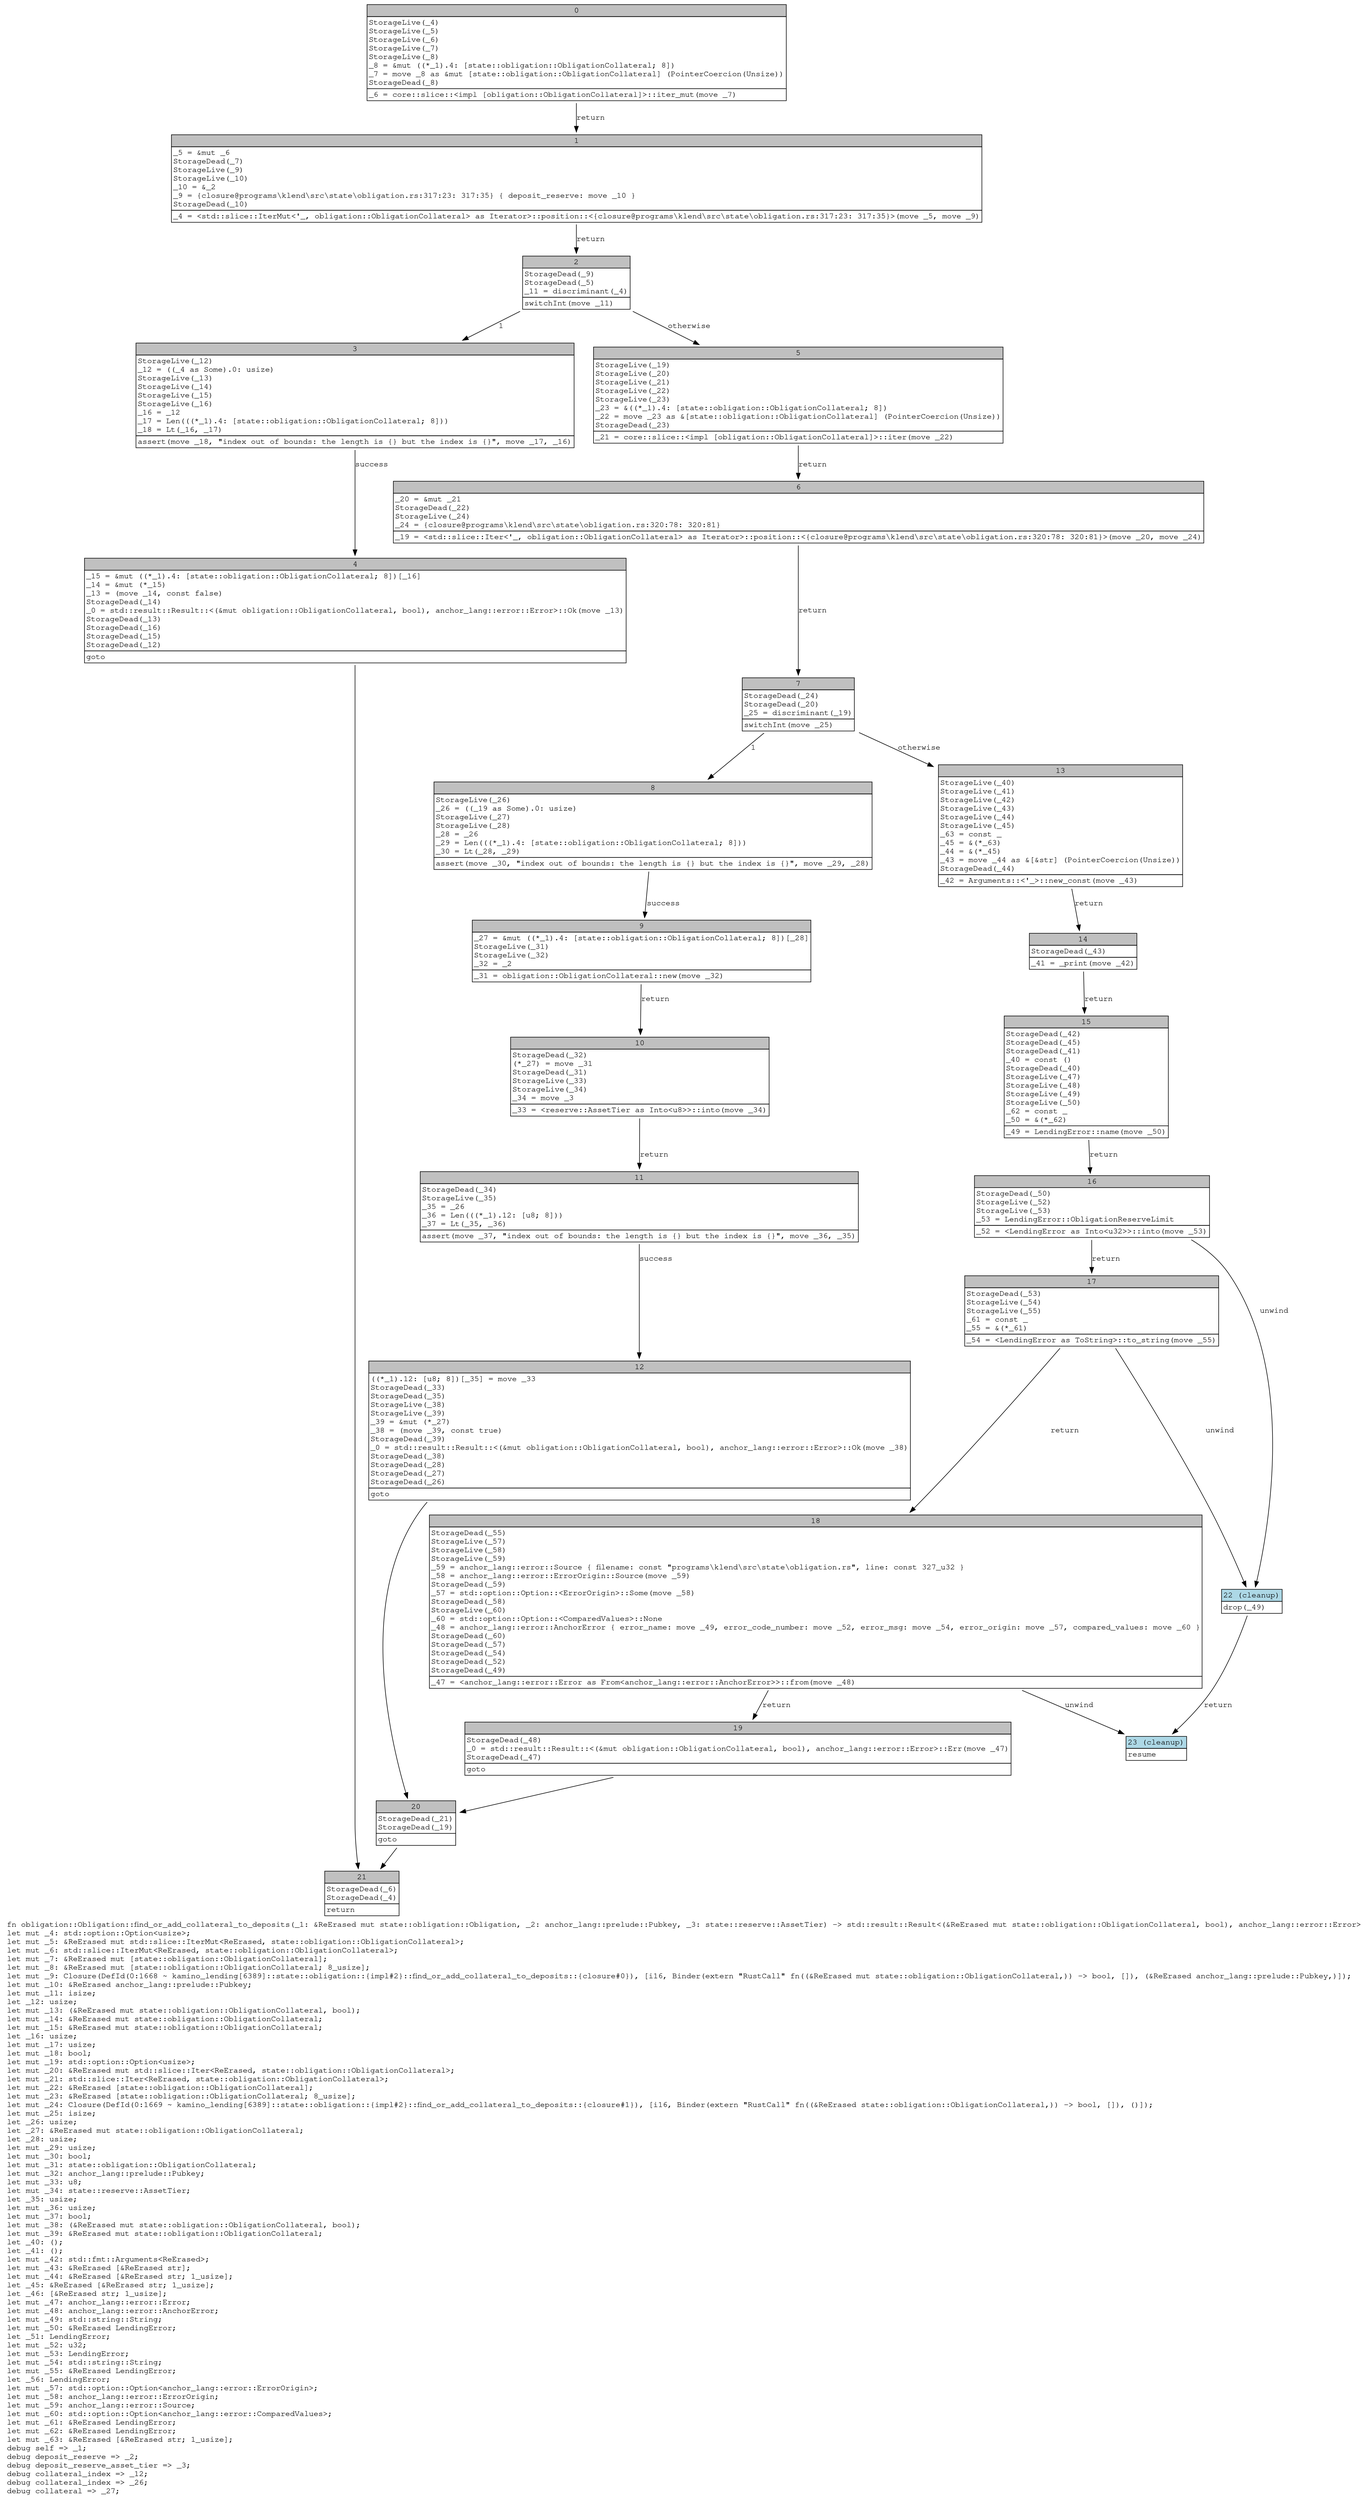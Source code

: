 digraph Mir_0_1667 {
    graph [fontname="Courier, monospace"];
    node [fontname="Courier, monospace"];
    edge [fontname="Courier, monospace"];
    label=<fn obligation::Obligation::find_or_add_collateral_to_deposits(_1: &amp;ReErased mut state::obligation::Obligation, _2: anchor_lang::prelude::Pubkey, _3: state::reserve::AssetTier) -&gt; std::result::Result&lt;(&amp;ReErased mut state::obligation::ObligationCollateral, bool), anchor_lang::error::Error&gt;<br align="left"/>let mut _4: std::option::Option&lt;usize&gt;;<br align="left"/>let mut _5: &amp;ReErased mut std::slice::IterMut&lt;ReErased, state::obligation::ObligationCollateral&gt;;<br align="left"/>let mut _6: std::slice::IterMut&lt;ReErased, state::obligation::ObligationCollateral&gt;;<br align="left"/>let mut _7: &amp;ReErased mut [state::obligation::ObligationCollateral];<br align="left"/>let mut _8: &amp;ReErased mut [state::obligation::ObligationCollateral; 8_usize];<br align="left"/>let mut _9: Closure(DefId(0:1668 ~ kamino_lending[6389]::state::obligation::{impl#2}::find_or_add_collateral_to_deposits::{closure#0}), [i16, Binder(extern &quot;RustCall&quot; fn((&amp;ReErased mut state::obligation::ObligationCollateral,)) -&gt; bool, []), (&amp;ReErased anchor_lang::prelude::Pubkey,)]);<br align="left"/>let mut _10: &amp;ReErased anchor_lang::prelude::Pubkey;<br align="left"/>let mut _11: isize;<br align="left"/>let _12: usize;<br align="left"/>let mut _13: (&amp;ReErased mut state::obligation::ObligationCollateral, bool);<br align="left"/>let mut _14: &amp;ReErased mut state::obligation::ObligationCollateral;<br align="left"/>let mut _15: &amp;ReErased mut state::obligation::ObligationCollateral;<br align="left"/>let _16: usize;<br align="left"/>let mut _17: usize;<br align="left"/>let mut _18: bool;<br align="left"/>let mut _19: std::option::Option&lt;usize&gt;;<br align="left"/>let mut _20: &amp;ReErased mut std::slice::Iter&lt;ReErased, state::obligation::ObligationCollateral&gt;;<br align="left"/>let mut _21: std::slice::Iter&lt;ReErased, state::obligation::ObligationCollateral&gt;;<br align="left"/>let mut _22: &amp;ReErased [state::obligation::ObligationCollateral];<br align="left"/>let mut _23: &amp;ReErased [state::obligation::ObligationCollateral; 8_usize];<br align="left"/>let mut _24: Closure(DefId(0:1669 ~ kamino_lending[6389]::state::obligation::{impl#2}::find_or_add_collateral_to_deposits::{closure#1}), [i16, Binder(extern &quot;RustCall&quot; fn((&amp;ReErased state::obligation::ObligationCollateral,)) -&gt; bool, []), ()]);<br align="left"/>let mut _25: isize;<br align="left"/>let _26: usize;<br align="left"/>let _27: &amp;ReErased mut state::obligation::ObligationCollateral;<br align="left"/>let _28: usize;<br align="left"/>let mut _29: usize;<br align="left"/>let mut _30: bool;<br align="left"/>let mut _31: state::obligation::ObligationCollateral;<br align="left"/>let mut _32: anchor_lang::prelude::Pubkey;<br align="left"/>let mut _33: u8;<br align="left"/>let mut _34: state::reserve::AssetTier;<br align="left"/>let _35: usize;<br align="left"/>let mut _36: usize;<br align="left"/>let mut _37: bool;<br align="left"/>let mut _38: (&amp;ReErased mut state::obligation::ObligationCollateral, bool);<br align="left"/>let mut _39: &amp;ReErased mut state::obligation::ObligationCollateral;<br align="left"/>let _40: ();<br align="left"/>let _41: ();<br align="left"/>let mut _42: std::fmt::Arguments&lt;ReErased&gt;;<br align="left"/>let mut _43: &amp;ReErased [&amp;ReErased str];<br align="left"/>let mut _44: &amp;ReErased [&amp;ReErased str; 1_usize];<br align="left"/>let _45: &amp;ReErased [&amp;ReErased str; 1_usize];<br align="left"/>let _46: [&amp;ReErased str; 1_usize];<br align="left"/>let mut _47: anchor_lang::error::Error;<br align="left"/>let mut _48: anchor_lang::error::AnchorError;<br align="left"/>let mut _49: std::string::String;<br align="left"/>let mut _50: &amp;ReErased LendingError;<br align="left"/>let _51: LendingError;<br align="left"/>let mut _52: u32;<br align="left"/>let mut _53: LendingError;<br align="left"/>let mut _54: std::string::String;<br align="left"/>let mut _55: &amp;ReErased LendingError;<br align="left"/>let _56: LendingError;<br align="left"/>let mut _57: std::option::Option&lt;anchor_lang::error::ErrorOrigin&gt;;<br align="left"/>let mut _58: anchor_lang::error::ErrorOrigin;<br align="left"/>let mut _59: anchor_lang::error::Source;<br align="left"/>let mut _60: std::option::Option&lt;anchor_lang::error::ComparedValues&gt;;<br align="left"/>let mut _61: &amp;ReErased LendingError;<br align="left"/>let mut _62: &amp;ReErased LendingError;<br align="left"/>let mut _63: &amp;ReErased [&amp;ReErased str; 1_usize];<br align="left"/>debug self =&gt; _1;<br align="left"/>debug deposit_reserve =&gt; _2;<br align="left"/>debug deposit_reserve_asset_tier =&gt; _3;<br align="left"/>debug collateral_index =&gt; _12;<br align="left"/>debug collateral_index =&gt; _26;<br align="left"/>debug collateral =&gt; _27;<br align="left"/>>;
    bb0__0_1667 [shape="none", label=<<table border="0" cellborder="1" cellspacing="0"><tr><td bgcolor="gray" align="center" colspan="1">0</td></tr><tr><td align="left" balign="left">StorageLive(_4)<br/>StorageLive(_5)<br/>StorageLive(_6)<br/>StorageLive(_7)<br/>StorageLive(_8)<br/>_8 = &amp;mut ((*_1).4: [state::obligation::ObligationCollateral; 8])<br/>_7 = move _8 as &amp;mut [state::obligation::ObligationCollateral] (PointerCoercion(Unsize))<br/>StorageDead(_8)<br/></td></tr><tr><td align="left">_6 = core::slice::&lt;impl [obligation::ObligationCollateral]&gt;::iter_mut(move _7)</td></tr></table>>];
    bb1__0_1667 [shape="none", label=<<table border="0" cellborder="1" cellspacing="0"><tr><td bgcolor="gray" align="center" colspan="1">1</td></tr><tr><td align="left" balign="left">_5 = &amp;mut _6<br/>StorageDead(_7)<br/>StorageLive(_9)<br/>StorageLive(_10)<br/>_10 = &amp;_2<br/>_9 = {closure@programs\klend\src\state\obligation.rs:317:23: 317:35} { deposit_reserve: move _10 }<br/>StorageDead(_10)<br/></td></tr><tr><td align="left">_4 = &lt;std::slice::IterMut&lt;'_, obligation::ObligationCollateral&gt; as Iterator&gt;::position::&lt;{closure@programs\klend\src\state\obligation.rs:317:23: 317:35}&gt;(move _5, move _9)</td></tr></table>>];
    bb2__0_1667 [shape="none", label=<<table border="0" cellborder="1" cellspacing="0"><tr><td bgcolor="gray" align="center" colspan="1">2</td></tr><tr><td align="left" balign="left">StorageDead(_9)<br/>StorageDead(_5)<br/>_11 = discriminant(_4)<br/></td></tr><tr><td align="left">switchInt(move _11)</td></tr></table>>];
    bb3__0_1667 [shape="none", label=<<table border="0" cellborder="1" cellspacing="0"><tr><td bgcolor="gray" align="center" colspan="1">3</td></tr><tr><td align="left" balign="left">StorageLive(_12)<br/>_12 = ((_4 as Some).0: usize)<br/>StorageLive(_13)<br/>StorageLive(_14)<br/>StorageLive(_15)<br/>StorageLive(_16)<br/>_16 = _12<br/>_17 = Len(((*_1).4: [state::obligation::ObligationCollateral; 8]))<br/>_18 = Lt(_16, _17)<br/></td></tr><tr><td align="left">assert(move _18, &quot;index out of bounds: the length is {} but the index is {}&quot;, move _17, _16)</td></tr></table>>];
    bb4__0_1667 [shape="none", label=<<table border="0" cellborder="1" cellspacing="0"><tr><td bgcolor="gray" align="center" colspan="1">4</td></tr><tr><td align="left" balign="left">_15 = &amp;mut ((*_1).4: [state::obligation::ObligationCollateral; 8])[_16]<br/>_14 = &amp;mut (*_15)<br/>_13 = (move _14, const false)<br/>StorageDead(_14)<br/>_0 = std::result::Result::&lt;(&amp;mut obligation::ObligationCollateral, bool), anchor_lang::error::Error&gt;::Ok(move _13)<br/>StorageDead(_13)<br/>StorageDead(_16)<br/>StorageDead(_15)<br/>StorageDead(_12)<br/></td></tr><tr><td align="left">goto</td></tr></table>>];
    bb5__0_1667 [shape="none", label=<<table border="0" cellborder="1" cellspacing="0"><tr><td bgcolor="gray" align="center" colspan="1">5</td></tr><tr><td align="left" balign="left">StorageLive(_19)<br/>StorageLive(_20)<br/>StorageLive(_21)<br/>StorageLive(_22)<br/>StorageLive(_23)<br/>_23 = &amp;((*_1).4: [state::obligation::ObligationCollateral; 8])<br/>_22 = move _23 as &amp;[state::obligation::ObligationCollateral] (PointerCoercion(Unsize))<br/>StorageDead(_23)<br/></td></tr><tr><td align="left">_21 = core::slice::&lt;impl [obligation::ObligationCollateral]&gt;::iter(move _22)</td></tr></table>>];
    bb6__0_1667 [shape="none", label=<<table border="0" cellborder="1" cellspacing="0"><tr><td bgcolor="gray" align="center" colspan="1">6</td></tr><tr><td align="left" balign="left">_20 = &amp;mut _21<br/>StorageDead(_22)<br/>StorageLive(_24)<br/>_24 = {closure@programs\klend\src\state\obligation.rs:320:78: 320:81}<br/></td></tr><tr><td align="left">_19 = &lt;std::slice::Iter&lt;'_, obligation::ObligationCollateral&gt; as Iterator&gt;::position::&lt;{closure@programs\klend\src\state\obligation.rs:320:78: 320:81}&gt;(move _20, move _24)</td></tr></table>>];
    bb7__0_1667 [shape="none", label=<<table border="0" cellborder="1" cellspacing="0"><tr><td bgcolor="gray" align="center" colspan="1">7</td></tr><tr><td align="left" balign="left">StorageDead(_24)<br/>StorageDead(_20)<br/>_25 = discriminant(_19)<br/></td></tr><tr><td align="left">switchInt(move _25)</td></tr></table>>];
    bb8__0_1667 [shape="none", label=<<table border="0" cellborder="1" cellspacing="0"><tr><td bgcolor="gray" align="center" colspan="1">8</td></tr><tr><td align="left" balign="left">StorageLive(_26)<br/>_26 = ((_19 as Some).0: usize)<br/>StorageLive(_27)<br/>StorageLive(_28)<br/>_28 = _26<br/>_29 = Len(((*_1).4: [state::obligation::ObligationCollateral; 8]))<br/>_30 = Lt(_28, _29)<br/></td></tr><tr><td align="left">assert(move _30, &quot;index out of bounds: the length is {} but the index is {}&quot;, move _29, _28)</td></tr></table>>];
    bb9__0_1667 [shape="none", label=<<table border="0" cellborder="1" cellspacing="0"><tr><td bgcolor="gray" align="center" colspan="1">9</td></tr><tr><td align="left" balign="left">_27 = &amp;mut ((*_1).4: [state::obligation::ObligationCollateral; 8])[_28]<br/>StorageLive(_31)<br/>StorageLive(_32)<br/>_32 = _2<br/></td></tr><tr><td align="left">_31 = obligation::ObligationCollateral::new(move _32)</td></tr></table>>];
    bb10__0_1667 [shape="none", label=<<table border="0" cellborder="1" cellspacing="0"><tr><td bgcolor="gray" align="center" colspan="1">10</td></tr><tr><td align="left" balign="left">StorageDead(_32)<br/>(*_27) = move _31<br/>StorageDead(_31)<br/>StorageLive(_33)<br/>StorageLive(_34)<br/>_34 = move _3<br/></td></tr><tr><td align="left">_33 = &lt;reserve::AssetTier as Into&lt;u8&gt;&gt;::into(move _34)</td></tr></table>>];
    bb11__0_1667 [shape="none", label=<<table border="0" cellborder="1" cellspacing="0"><tr><td bgcolor="gray" align="center" colspan="1">11</td></tr><tr><td align="left" balign="left">StorageDead(_34)<br/>StorageLive(_35)<br/>_35 = _26<br/>_36 = Len(((*_1).12: [u8; 8]))<br/>_37 = Lt(_35, _36)<br/></td></tr><tr><td align="left">assert(move _37, &quot;index out of bounds: the length is {} but the index is {}&quot;, move _36, _35)</td></tr></table>>];
    bb12__0_1667 [shape="none", label=<<table border="0" cellborder="1" cellspacing="0"><tr><td bgcolor="gray" align="center" colspan="1">12</td></tr><tr><td align="left" balign="left">((*_1).12: [u8; 8])[_35] = move _33<br/>StorageDead(_33)<br/>StorageDead(_35)<br/>StorageLive(_38)<br/>StorageLive(_39)<br/>_39 = &amp;mut (*_27)<br/>_38 = (move _39, const true)<br/>StorageDead(_39)<br/>_0 = std::result::Result::&lt;(&amp;mut obligation::ObligationCollateral, bool), anchor_lang::error::Error&gt;::Ok(move _38)<br/>StorageDead(_38)<br/>StorageDead(_28)<br/>StorageDead(_27)<br/>StorageDead(_26)<br/></td></tr><tr><td align="left">goto</td></tr></table>>];
    bb13__0_1667 [shape="none", label=<<table border="0" cellborder="1" cellspacing="0"><tr><td bgcolor="gray" align="center" colspan="1">13</td></tr><tr><td align="left" balign="left">StorageLive(_40)<br/>StorageLive(_41)<br/>StorageLive(_42)<br/>StorageLive(_43)<br/>StorageLive(_44)<br/>StorageLive(_45)<br/>_63 = const _<br/>_45 = &amp;(*_63)<br/>_44 = &amp;(*_45)<br/>_43 = move _44 as &amp;[&amp;str] (PointerCoercion(Unsize))<br/>StorageDead(_44)<br/></td></tr><tr><td align="left">_42 = Arguments::&lt;'_&gt;::new_const(move _43)</td></tr></table>>];
    bb14__0_1667 [shape="none", label=<<table border="0" cellborder="1" cellspacing="0"><tr><td bgcolor="gray" align="center" colspan="1">14</td></tr><tr><td align="left" balign="left">StorageDead(_43)<br/></td></tr><tr><td align="left">_41 = _print(move _42)</td></tr></table>>];
    bb15__0_1667 [shape="none", label=<<table border="0" cellborder="1" cellspacing="0"><tr><td bgcolor="gray" align="center" colspan="1">15</td></tr><tr><td align="left" balign="left">StorageDead(_42)<br/>StorageDead(_45)<br/>StorageDead(_41)<br/>_40 = const ()<br/>StorageDead(_40)<br/>StorageLive(_47)<br/>StorageLive(_48)<br/>StorageLive(_49)<br/>StorageLive(_50)<br/>_62 = const _<br/>_50 = &amp;(*_62)<br/></td></tr><tr><td align="left">_49 = LendingError::name(move _50)</td></tr></table>>];
    bb16__0_1667 [shape="none", label=<<table border="0" cellborder="1" cellspacing="0"><tr><td bgcolor="gray" align="center" colspan="1">16</td></tr><tr><td align="left" balign="left">StorageDead(_50)<br/>StorageLive(_52)<br/>StorageLive(_53)<br/>_53 = LendingError::ObligationReserveLimit<br/></td></tr><tr><td align="left">_52 = &lt;LendingError as Into&lt;u32&gt;&gt;::into(move _53)</td></tr></table>>];
    bb17__0_1667 [shape="none", label=<<table border="0" cellborder="1" cellspacing="0"><tr><td bgcolor="gray" align="center" colspan="1">17</td></tr><tr><td align="left" balign="left">StorageDead(_53)<br/>StorageLive(_54)<br/>StorageLive(_55)<br/>_61 = const _<br/>_55 = &amp;(*_61)<br/></td></tr><tr><td align="left">_54 = &lt;LendingError as ToString&gt;::to_string(move _55)</td></tr></table>>];
    bb18__0_1667 [shape="none", label=<<table border="0" cellborder="1" cellspacing="0"><tr><td bgcolor="gray" align="center" colspan="1">18</td></tr><tr><td align="left" balign="left">StorageDead(_55)<br/>StorageLive(_57)<br/>StorageLive(_58)<br/>StorageLive(_59)<br/>_59 = anchor_lang::error::Source { filename: const &quot;programs\\klend\\src\\state\\obligation.rs&quot;, line: const 327_u32 }<br/>_58 = anchor_lang::error::ErrorOrigin::Source(move _59)<br/>StorageDead(_59)<br/>_57 = std::option::Option::&lt;ErrorOrigin&gt;::Some(move _58)<br/>StorageDead(_58)<br/>StorageLive(_60)<br/>_60 = std::option::Option::&lt;ComparedValues&gt;::None<br/>_48 = anchor_lang::error::AnchorError { error_name: move _49, error_code_number: move _52, error_msg: move _54, error_origin: move _57, compared_values: move _60 }<br/>StorageDead(_60)<br/>StorageDead(_57)<br/>StorageDead(_54)<br/>StorageDead(_52)<br/>StorageDead(_49)<br/></td></tr><tr><td align="left">_47 = &lt;anchor_lang::error::Error as From&lt;anchor_lang::error::AnchorError&gt;&gt;::from(move _48)</td></tr></table>>];
    bb19__0_1667 [shape="none", label=<<table border="0" cellborder="1" cellspacing="0"><tr><td bgcolor="gray" align="center" colspan="1">19</td></tr><tr><td align="left" balign="left">StorageDead(_48)<br/>_0 = std::result::Result::&lt;(&amp;mut obligation::ObligationCollateral, bool), anchor_lang::error::Error&gt;::Err(move _47)<br/>StorageDead(_47)<br/></td></tr><tr><td align="left">goto</td></tr></table>>];
    bb20__0_1667 [shape="none", label=<<table border="0" cellborder="1" cellspacing="0"><tr><td bgcolor="gray" align="center" colspan="1">20</td></tr><tr><td align="left" balign="left">StorageDead(_21)<br/>StorageDead(_19)<br/></td></tr><tr><td align="left">goto</td></tr></table>>];
    bb21__0_1667 [shape="none", label=<<table border="0" cellborder="1" cellspacing="0"><tr><td bgcolor="gray" align="center" colspan="1">21</td></tr><tr><td align="left" balign="left">StorageDead(_6)<br/>StorageDead(_4)<br/></td></tr><tr><td align="left">return</td></tr></table>>];
    bb22__0_1667 [shape="none", label=<<table border="0" cellborder="1" cellspacing="0"><tr><td bgcolor="lightblue" align="center" colspan="1">22 (cleanup)</td></tr><tr><td align="left">drop(_49)</td></tr></table>>];
    bb23__0_1667 [shape="none", label=<<table border="0" cellborder="1" cellspacing="0"><tr><td bgcolor="lightblue" align="center" colspan="1">23 (cleanup)</td></tr><tr><td align="left">resume</td></tr></table>>];
    bb0__0_1667 -> bb1__0_1667 [label="return"];
    bb1__0_1667 -> bb2__0_1667 [label="return"];
    bb2__0_1667 -> bb3__0_1667 [label="1"];
    bb2__0_1667 -> bb5__0_1667 [label="otherwise"];
    bb3__0_1667 -> bb4__0_1667 [label="success"];
    bb4__0_1667 -> bb21__0_1667 [label=""];
    bb5__0_1667 -> bb6__0_1667 [label="return"];
    bb6__0_1667 -> bb7__0_1667 [label="return"];
    bb7__0_1667 -> bb8__0_1667 [label="1"];
    bb7__0_1667 -> bb13__0_1667 [label="otherwise"];
    bb8__0_1667 -> bb9__0_1667 [label="success"];
    bb9__0_1667 -> bb10__0_1667 [label="return"];
    bb10__0_1667 -> bb11__0_1667 [label="return"];
    bb11__0_1667 -> bb12__0_1667 [label="success"];
    bb12__0_1667 -> bb20__0_1667 [label=""];
    bb13__0_1667 -> bb14__0_1667 [label="return"];
    bb14__0_1667 -> bb15__0_1667 [label="return"];
    bb15__0_1667 -> bb16__0_1667 [label="return"];
    bb16__0_1667 -> bb17__0_1667 [label="return"];
    bb16__0_1667 -> bb22__0_1667 [label="unwind"];
    bb17__0_1667 -> bb18__0_1667 [label="return"];
    bb17__0_1667 -> bb22__0_1667 [label="unwind"];
    bb18__0_1667 -> bb19__0_1667 [label="return"];
    bb18__0_1667 -> bb23__0_1667 [label="unwind"];
    bb19__0_1667 -> bb20__0_1667 [label=""];
    bb20__0_1667 -> bb21__0_1667 [label=""];
    bb22__0_1667 -> bb23__0_1667 [label="return"];
}
